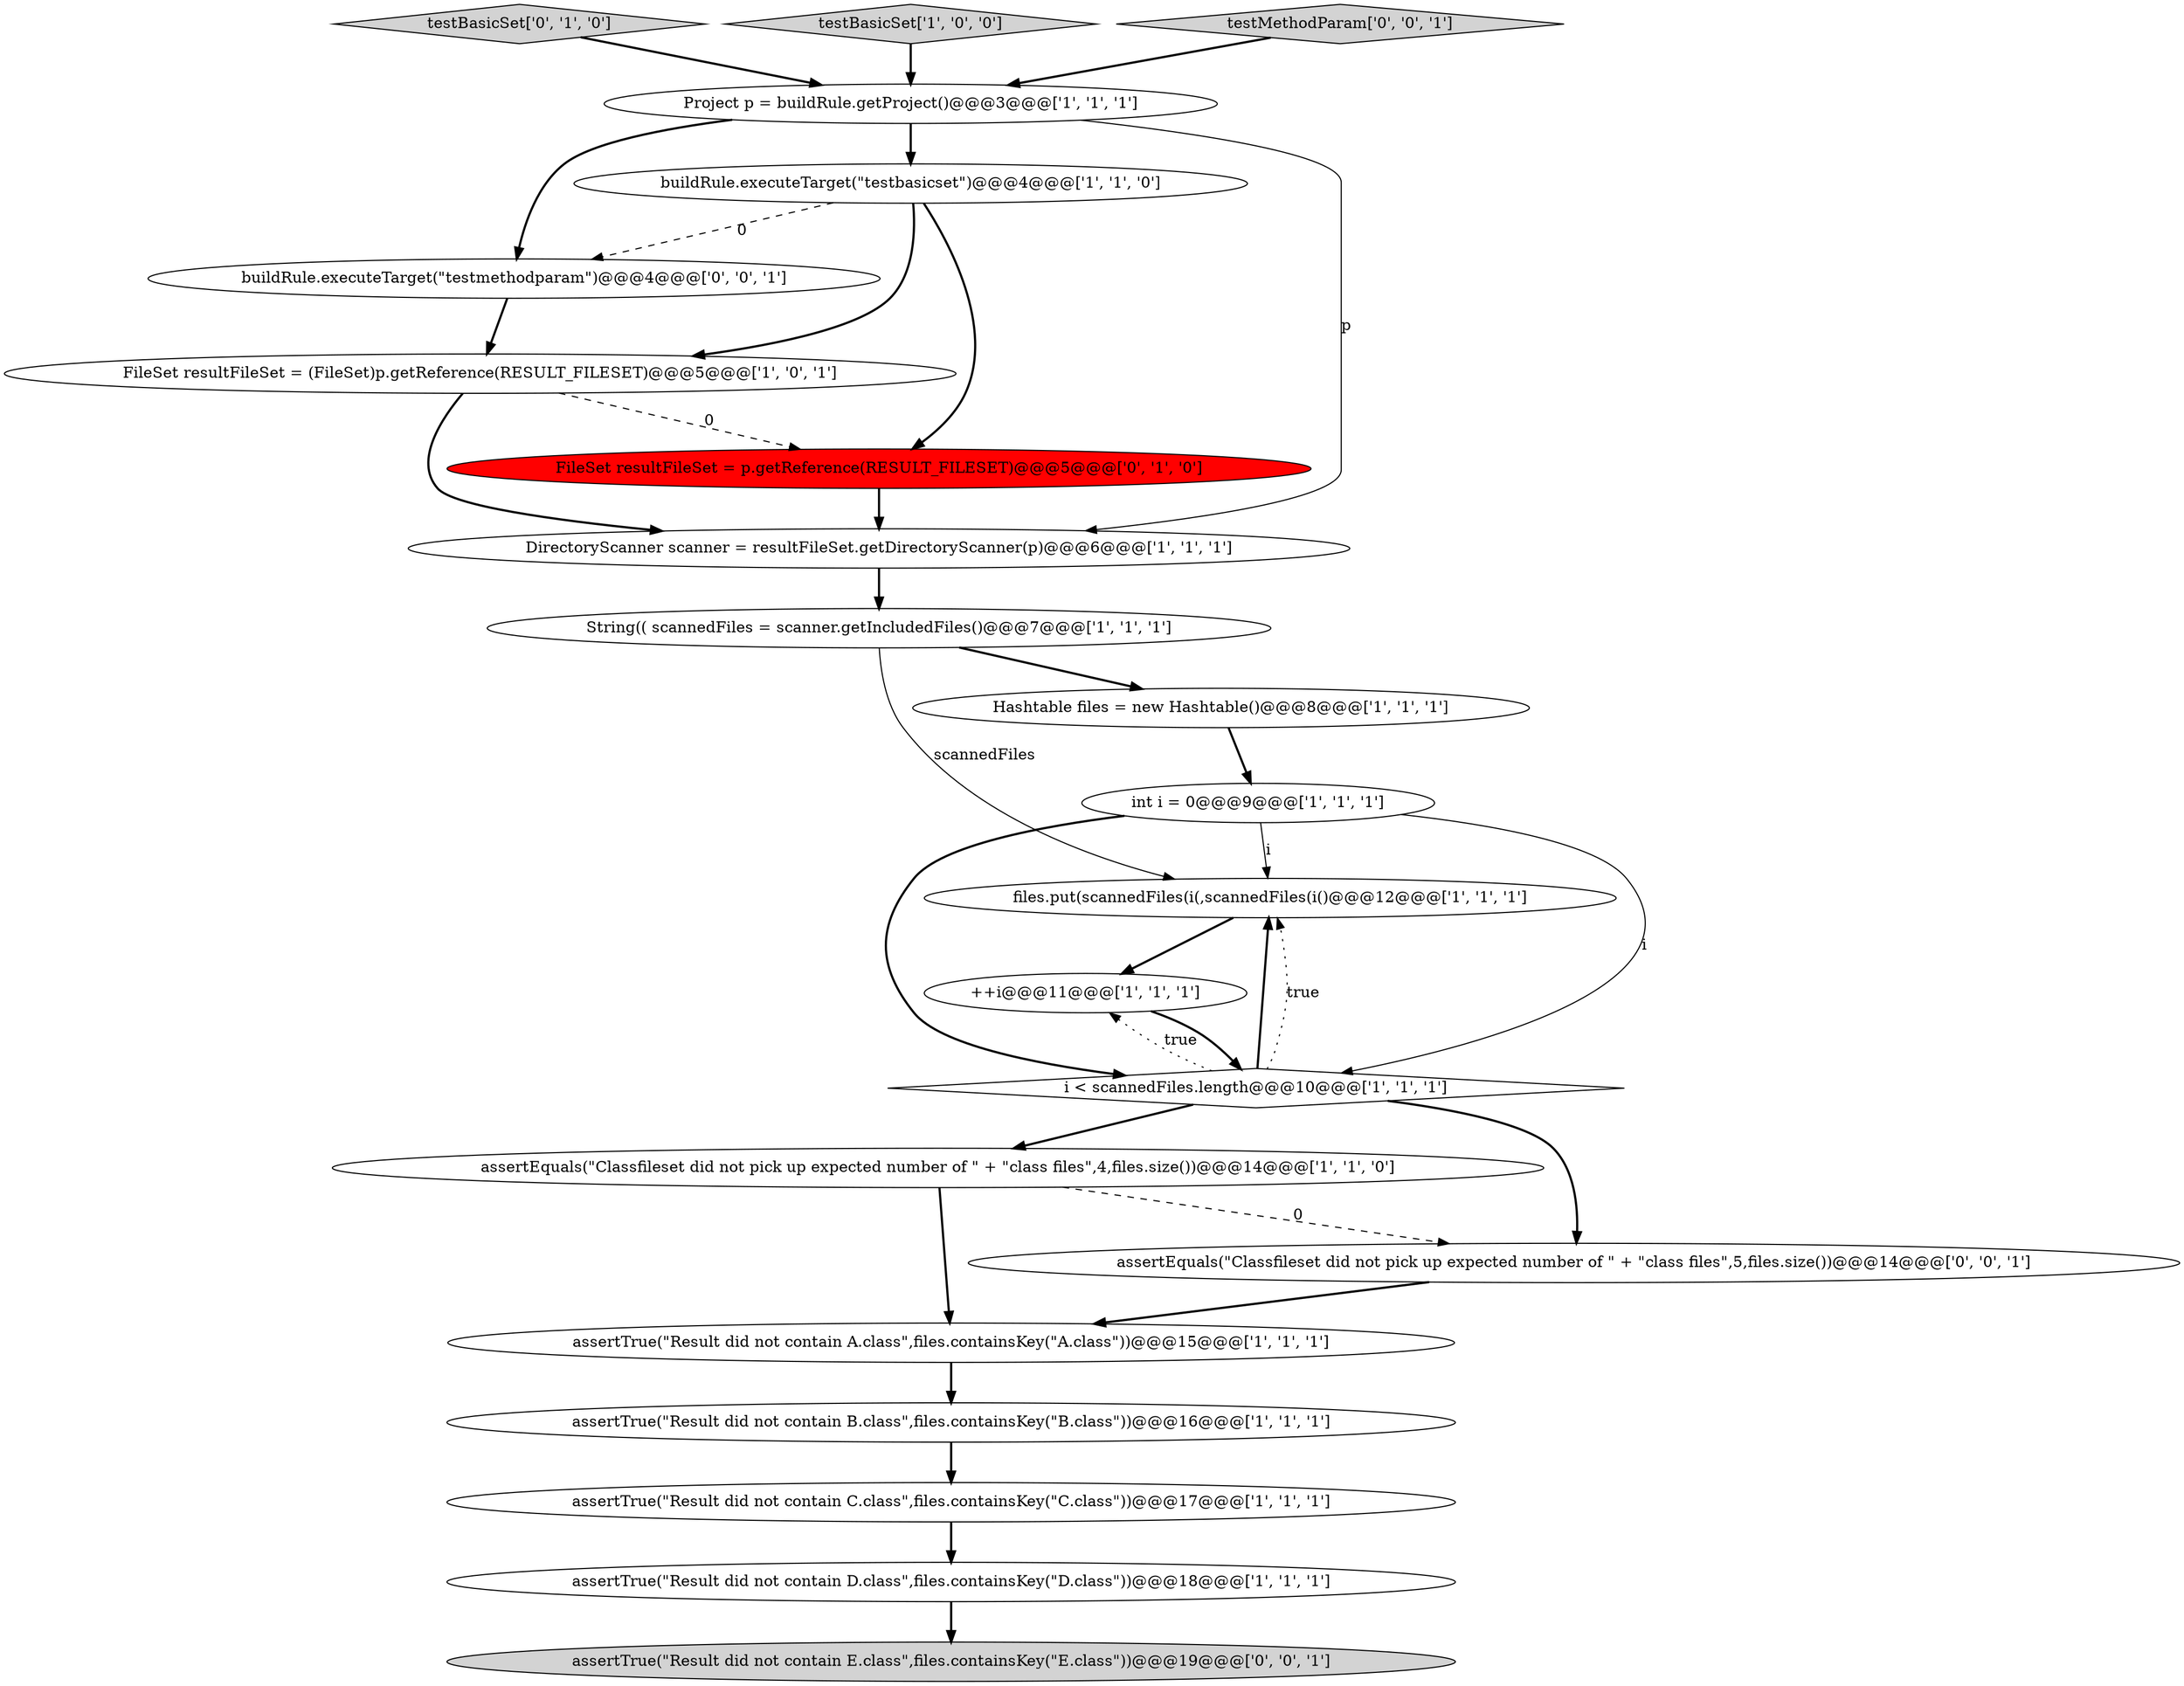 digraph {
16 [style = filled, label = "testBasicSet['0', '1', '0']", fillcolor = lightgray, shape = diamond image = "AAA0AAABBB2BBB"];
1 [style = filled, label = "assertTrue(\"Result did not contain B.class\",files.containsKey(\"B.class\"))@@@16@@@['1', '1', '1']", fillcolor = white, shape = ellipse image = "AAA0AAABBB1BBB"];
10 [style = filled, label = "assertTrue(\"Result did not contain C.class\",files.containsKey(\"C.class\"))@@@17@@@['1', '1', '1']", fillcolor = white, shape = ellipse image = "AAA0AAABBB1BBB"];
8 [style = filled, label = "FileSet resultFileSet = (FileSet)p.getReference(RESULT_FILESET)@@@5@@@['1', '0', '1']", fillcolor = white, shape = ellipse image = "AAA0AAABBB1BBB"];
15 [style = filled, label = "testBasicSet['1', '0', '0']", fillcolor = lightgray, shape = diamond image = "AAA0AAABBB1BBB"];
4 [style = filled, label = "i < scannedFiles.length@@@10@@@['1', '1', '1']", fillcolor = white, shape = diamond image = "AAA0AAABBB1BBB"];
5 [style = filled, label = "Project p = buildRule.getProject()@@@3@@@['1', '1', '1']", fillcolor = white, shape = ellipse image = "AAA0AAABBB1BBB"];
14 [style = filled, label = "files.put(scannedFiles(i(,scannedFiles(i()@@@12@@@['1', '1', '1']", fillcolor = white, shape = ellipse image = "AAA0AAABBB1BBB"];
0 [style = filled, label = "assertTrue(\"Result did not contain A.class\",files.containsKey(\"A.class\"))@@@15@@@['1', '1', '1']", fillcolor = white, shape = ellipse image = "AAA0AAABBB1BBB"];
12 [style = filled, label = "assertEquals(\"Classfileset did not pick up expected number of \" + \"class files\",4,files.size())@@@14@@@['1', '1', '0']", fillcolor = white, shape = ellipse image = "AAA0AAABBB1BBB"];
2 [style = filled, label = "buildRule.executeTarget(\"testbasicset\")@@@4@@@['1', '1', '0']", fillcolor = white, shape = ellipse image = "AAA0AAABBB1BBB"];
19 [style = filled, label = "assertEquals(\"Classfileset did not pick up expected number of \" + \"class files\",5,files.size())@@@14@@@['0', '0', '1']", fillcolor = white, shape = ellipse image = "AAA0AAABBB3BBB"];
18 [style = filled, label = "assertTrue(\"Result did not contain E.class\",files.containsKey(\"E.class\"))@@@19@@@['0', '0', '1']", fillcolor = lightgray, shape = ellipse image = "AAA0AAABBB3BBB"];
6 [style = filled, label = "int i = 0@@@9@@@['1', '1', '1']", fillcolor = white, shape = ellipse image = "AAA0AAABBB1BBB"];
3 [style = filled, label = "DirectoryScanner scanner = resultFileSet.getDirectoryScanner(p)@@@6@@@['1', '1', '1']", fillcolor = white, shape = ellipse image = "AAA0AAABBB1BBB"];
21 [style = filled, label = "buildRule.executeTarget(\"testmethodparam\")@@@4@@@['0', '0', '1']", fillcolor = white, shape = ellipse image = "AAA0AAABBB3BBB"];
13 [style = filled, label = "++i@@@11@@@['1', '1', '1']", fillcolor = white, shape = ellipse image = "AAA0AAABBB1BBB"];
11 [style = filled, label = "String(( scannedFiles = scanner.getIncludedFiles()@@@7@@@['1', '1', '1']", fillcolor = white, shape = ellipse image = "AAA0AAABBB1BBB"];
20 [style = filled, label = "testMethodParam['0', '0', '1']", fillcolor = lightgray, shape = diamond image = "AAA0AAABBB3BBB"];
17 [style = filled, label = "FileSet resultFileSet = p.getReference(RESULT_FILESET)@@@5@@@['0', '1', '0']", fillcolor = red, shape = ellipse image = "AAA1AAABBB2BBB"];
9 [style = filled, label = "assertTrue(\"Result did not contain D.class\",files.containsKey(\"D.class\"))@@@18@@@['1', '1', '1']", fillcolor = white, shape = ellipse image = "AAA0AAABBB1BBB"];
7 [style = filled, label = "Hashtable files = new Hashtable()@@@8@@@['1', '1', '1']", fillcolor = white, shape = ellipse image = "AAA0AAABBB1BBB"];
2->17 [style = bold, label=""];
4->14 [style = bold, label=""];
6->4 [style = solid, label="i"];
11->14 [style = solid, label="scannedFiles"];
8->3 [style = bold, label=""];
4->19 [style = bold, label=""];
3->11 [style = bold, label=""];
21->8 [style = bold, label=""];
4->14 [style = dotted, label="true"];
12->0 [style = bold, label=""];
15->5 [style = bold, label=""];
19->0 [style = bold, label=""];
20->5 [style = bold, label=""];
5->21 [style = bold, label=""];
4->13 [style = dotted, label="true"];
6->4 [style = bold, label=""];
5->2 [style = bold, label=""];
9->18 [style = bold, label=""];
12->19 [style = dashed, label="0"];
2->21 [style = dashed, label="0"];
0->1 [style = bold, label=""];
7->6 [style = bold, label=""];
17->3 [style = bold, label=""];
16->5 [style = bold, label=""];
4->12 [style = bold, label=""];
8->17 [style = dashed, label="0"];
5->3 [style = solid, label="p"];
10->9 [style = bold, label=""];
14->13 [style = bold, label=""];
1->10 [style = bold, label=""];
6->14 [style = solid, label="i"];
11->7 [style = bold, label=""];
2->8 [style = bold, label=""];
13->4 [style = bold, label=""];
}
